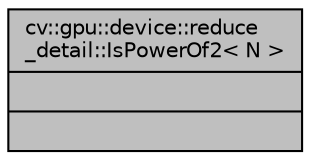 digraph "cv::gpu::device::reduce_detail::IsPowerOf2&lt; N &gt;"
{
 // LATEX_PDF_SIZE
  edge [fontname="Helvetica",fontsize="10",labelfontname="Helvetica",labelfontsize="10"];
  node [fontname="Helvetica",fontsize="10",shape=record];
  Node1 [label="{cv::gpu::device::reduce\l_detail::IsPowerOf2\< N \>\n||}",height=0.2,width=0.4,color="black", fillcolor="grey75", style="filled", fontcolor="black",tooltip=" "];
}
